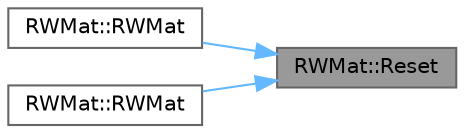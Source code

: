 digraph "RWMat::Reset"
{
 // LATEX_PDF_SIZE
  bgcolor="transparent";
  edge [fontname=Helvetica,fontsize=10,labelfontname=Helvetica,labelfontsize=10];
  node [fontname=Helvetica,fontsize=10,shape=box,height=0.2,width=0.4];
  rankdir="RL";
  Node1 [id="Node000001",label="RWMat::Reset",height=0.2,width=0.4,color="gray40", fillcolor="grey60", style="filled", fontcolor="black",tooltip=" "];
  Node1 -> Node2 [id="edge1_Node000001_Node000002",dir="back",color="steelblue1",style="solid",tooltip=" "];
  Node2 [id="Node000002",label="RWMat::RWMat",height=0.2,width=0.4,color="grey40", fillcolor="white", style="filled",URL="$class_r_w_mat.html#a2e77ce21675eb416b09dd3c9911be13b",tooltip=" "];
  Node1 -> Node3 [id="edge2_Node000001_Node000003",dir="back",color="steelblue1",style="solid",tooltip=" "];
  Node3 [id="Node000003",label="RWMat::RWMat",height=0.2,width=0.4,color="grey40", fillcolor="white", style="filled",URL="$class_r_w_mat.html#a25c4d6ab84120b88df33e44a3539988d",tooltip=" "];
}
